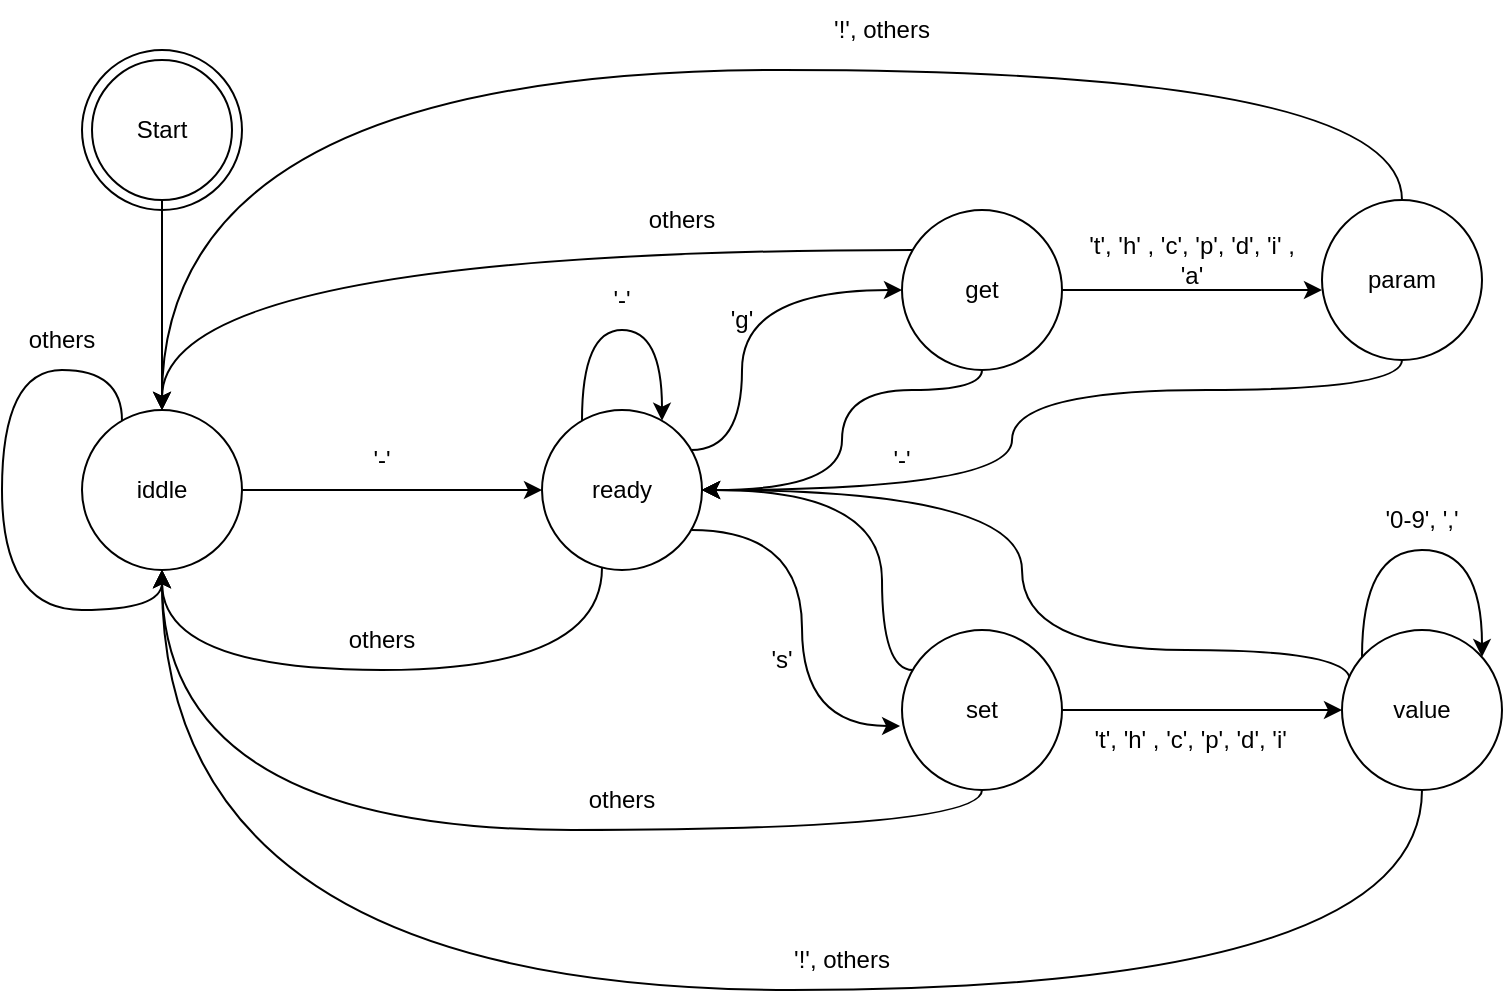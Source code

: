 <mxfile version="21.5.0" type="github">
  <diagram name="Página-1" id="evXnr9bG23RZXwJHqjiN">
    <mxGraphModel dx="1434" dy="1196" grid="1" gridSize="10" guides="1" tooltips="1" connect="1" arrows="1" fold="1" page="0" pageScale="1" pageWidth="827" pageHeight="1169" math="0" shadow="0">
      <root>
        <mxCell id="0" />
        <mxCell id="1" parent="0" />
        <mxCell id="KWXuAOZ1vndoVBCE2ZWb-1" value="" style="ellipse;whiteSpace=wrap;html=1;aspect=fixed;" parent="1" vertex="1">
          <mxGeometry x="70" y="20" width="80" height="80" as="geometry" />
        </mxCell>
        <mxCell id="KWXuAOZ1vndoVBCE2ZWb-9" value="" style="edgeStyle=orthogonalEdgeStyle;rounded=0;orthogonalLoop=1;jettySize=auto;html=1;" parent="1" source="KWXuAOZ1vndoVBCE2ZWb-2" target="KWXuAOZ1vndoVBCE2ZWb-3" edge="1">
          <mxGeometry relative="1" as="geometry" />
        </mxCell>
        <mxCell id="KWXuAOZ1vndoVBCE2ZWb-2" value="Start" style="ellipse;whiteSpace=wrap;html=1;aspect=fixed;" parent="1" vertex="1">
          <mxGeometry x="75" y="25" width="70" height="70" as="geometry" />
        </mxCell>
        <mxCell id="KWXuAOZ1vndoVBCE2ZWb-10" style="edgeStyle=orthogonalEdgeStyle;rounded=0;orthogonalLoop=1;jettySize=auto;html=1;entryX=0;entryY=0.5;entryDx=0;entryDy=0;" parent="1" source="KWXuAOZ1vndoVBCE2ZWb-3" target="KWXuAOZ1vndoVBCE2ZWb-4" edge="1">
          <mxGeometry relative="1" as="geometry" />
        </mxCell>
        <mxCell id="KWXuAOZ1vndoVBCE2ZWb-3" value="iddle" style="ellipse;whiteSpace=wrap;html=1;aspect=fixed;" parent="1" vertex="1">
          <mxGeometry x="70" y="200" width="80" height="80" as="geometry" />
        </mxCell>
        <mxCell id="KWXuAOZ1vndoVBCE2ZWb-11" style="edgeStyle=orthogonalEdgeStyle;rounded=0;orthogonalLoop=1;jettySize=auto;html=1;entryX=0;entryY=0.5;entryDx=0;entryDy=0;curved=1;" parent="1" source="KWXuAOZ1vndoVBCE2ZWb-4" target="KWXuAOZ1vndoVBCE2ZWb-5" edge="1">
          <mxGeometry relative="1" as="geometry">
            <Array as="points">
              <mxPoint x="400" y="220" />
              <mxPoint x="400" y="140" />
            </Array>
          </mxGeometry>
        </mxCell>
        <mxCell id="KWXuAOZ1vndoVBCE2ZWb-12" style="edgeStyle=orthogonalEdgeStyle;rounded=0;orthogonalLoop=1;jettySize=auto;html=1;entryX=-0.012;entryY=0.6;entryDx=0;entryDy=0;entryPerimeter=0;curved=1;" parent="1" source="KWXuAOZ1vndoVBCE2ZWb-4" target="KWXuAOZ1vndoVBCE2ZWb-6" edge="1">
          <mxGeometry relative="1" as="geometry">
            <Array as="points">
              <mxPoint x="430" y="260" />
              <mxPoint x="430" y="358" />
            </Array>
          </mxGeometry>
        </mxCell>
        <mxCell id="KWXuAOZ1vndoVBCE2ZWb-29" style="edgeStyle=orthogonalEdgeStyle;rounded=0;orthogonalLoop=1;jettySize=auto;html=1;entryX=0.5;entryY=1;entryDx=0;entryDy=0;curved=1;" parent="1" source="KWXuAOZ1vndoVBCE2ZWb-4" target="KWXuAOZ1vndoVBCE2ZWb-3" edge="1">
          <mxGeometry relative="1" as="geometry">
            <Array as="points">
              <mxPoint x="330" y="330" />
              <mxPoint x="110" y="330" />
            </Array>
          </mxGeometry>
        </mxCell>
        <mxCell id="KWXuAOZ1vndoVBCE2ZWb-4" value="ready" style="ellipse;whiteSpace=wrap;html=1;aspect=fixed;" parent="1" vertex="1">
          <mxGeometry x="300" y="200" width="80" height="80" as="geometry" />
        </mxCell>
        <mxCell id="KWXuAOZ1vndoVBCE2ZWb-15" style="edgeStyle=orthogonalEdgeStyle;rounded=0;orthogonalLoop=1;jettySize=auto;html=1;" parent="1" source="KWXuAOZ1vndoVBCE2ZWb-5" edge="1">
          <mxGeometry relative="1" as="geometry">
            <mxPoint x="690" y="140" as="targetPoint" />
          </mxGeometry>
        </mxCell>
        <mxCell id="KWXuAOZ1vndoVBCE2ZWb-23" style="edgeStyle=orthogonalEdgeStyle;rounded=0;orthogonalLoop=1;jettySize=auto;html=1;entryX=1;entryY=0.5;entryDx=0;entryDy=0;curved=1;" parent="1" source="KWXuAOZ1vndoVBCE2ZWb-5" target="KWXuAOZ1vndoVBCE2ZWb-4" edge="1">
          <mxGeometry relative="1" as="geometry">
            <Array as="points">
              <mxPoint x="520" y="190" />
              <mxPoint x="450" y="190" />
              <mxPoint x="450" y="240" />
            </Array>
          </mxGeometry>
        </mxCell>
        <mxCell id="KWXuAOZ1vndoVBCE2ZWb-25" style="edgeStyle=orthogonalEdgeStyle;rounded=0;orthogonalLoop=1;jettySize=auto;html=1;entryX=0.5;entryY=0;entryDx=0;entryDy=0;curved=1;" parent="1" source="KWXuAOZ1vndoVBCE2ZWb-5" target="KWXuAOZ1vndoVBCE2ZWb-3" edge="1">
          <mxGeometry relative="1" as="geometry">
            <Array as="points">
              <mxPoint x="110" y="120" />
            </Array>
          </mxGeometry>
        </mxCell>
        <mxCell id="KWXuAOZ1vndoVBCE2ZWb-5" value="get" style="ellipse;whiteSpace=wrap;html=1;aspect=fixed;" parent="1" vertex="1">
          <mxGeometry x="480" y="100" width="80" height="80" as="geometry" />
        </mxCell>
        <mxCell id="KWXuAOZ1vndoVBCE2ZWb-16" style="edgeStyle=orthogonalEdgeStyle;rounded=0;orthogonalLoop=1;jettySize=auto;html=1;entryX=0;entryY=0.5;entryDx=0;entryDy=0;" parent="1" source="KWXuAOZ1vndoVBCE2ZWb-6" target="KWXuAOZ1vndoVBCE2ZWb-8" edge="1">
          <mxGeometry relative="1" as="geometry" />
        </mxCell>
        <mxCell id="KWXuAOZ1vndoVBCE2ZWb-24" style="edgeStyle=orthogonalEdgeStyle;rounded=0;orthogonalLoop=1;jettySize=auto;html=1;entryX=1;entryY=0.5;entryDx=0;entryDy=0;curved=1;" parent="1" source="KWXuAOZ1vndoVBCE2ZWb-6" target="KWXuAOZ1vndoVBCE2ZWb-4" edge="1">
          <mxGeometry relative="1" as="geometry">
            <Array as="points">
              <mxPoint x="470" y="330" />
              <mxPoint x="470" y="240" />
            </Array>
          </mxGeometry>
        </mxCell>
        <mxCell id="KWXuAOZ1vndoVBCE2ZWb-26" style="edgeStyle=orthogonalEdgeStyle;rounded=0;orthogonalLoop=1;jettySize=auto;html=1;entryX=0.5;entryY=1;entryDx=0;entryDy=0;curved=1;" parent="1" source="KWXuAOZ1vndoVBCE2ZWb-6" target="KWXuAOZ1vndoVBCE2ZWb-3" edge="1">
          <mxGeometry relative="1" as="geometry">
            <Array as="points">
              <mxPoint x="520" y="410" />
              <mxPoint x="110" y="410" />
            </Array>
          </mxGeometry>
        </mxCell>
        <mxCell id="KWXuAOZ1vndoVBCE2ZWb-6" value="set" style="ellipse;whiteSpace=wrap;html=1;aspect=fixed;" parent="1" vertex="1">
          <mxGeometry x="480" y="310" width="80" height="80" as="geometry" />
        </mxCell>
        <mxCell id="KWXuAOZ1vndoVBCE2ZWb-22" style="edgeStyle=orthogonalEdgeStyle;rounded=0;orthogonalLoop=1;jettySize=auto;html=1;entryX=1;entryY=0.5;entryDx=0;entryDy=0;curved=1;" parent="1" source="KWXuAOZ1vndoVBCE2ZWb-7" target="KWXuAOZ1vndoVBCE2ZWb-4" edge="1">
          <mxGeometry relative="1" as="geometry">
            <Array as="points">
              <mxPoint x="730" y="190" />
              <mxPoint x="535" y="190" />
              <mxPoint x="535" y="240" />
            </Array>
          </mxGeometry>
        </mxCell>
        <mxCell id="KWXuAOZ1vndoVBCE2ZWb-27" style="edgeStyle=orthogonalEdgeStyle;rounded=0;orthogonalLoop=1;jettySize=auto;html=1;entryX=0.5;entryY=0;entryDx=0;entryDy=0;curved=1;" parent="1" source="KWXuAOZ1vndoVBCE2ZWb-7" target="KWXuAOZ1vndoVBCE2ZWb-3" edge="1">
          <mxGeometry relative="1" as="geometry">
            <Array as="points">
              <mxPoint x="730" y="30" />
              <mxPoint x="110" y="30" />
            </Array>
          </mxGeometry>
        </mxCell>
        <mxCell id="KWXuAOZ1vndoVBCE2ZWb-7" value="param" style="ellipse;whiteSpace=wrap;html=1;aspect=fixed;" parent="1" vertex="1">
          <mxGeometry x="690" y="95" width="80" height="80" as="geometry" />
        </mxCell>
        <mxCell id="KWXuAOZ1vndoVBCE2ZWb-20" style="edgeStyle=orthogonalEdgeStyle;rounded=0;orthogonalLoop=1;jettySize=auto;html=1;entryX=0.5;entryY=1;entryDx=0;entryDy=0;curved=1;" parent="1" source="KWXuAOZ1vndoVBCE2ZWb-8" target="KWXuAOZ1vndoVBCE2ZWb-3" edge="1">
          <mxGeometry relative="1" as="geometry">
            <Array as="points">
              <mxPoint x="740" y="490" />
              <mxPoint x="110" y="490" />
            </Array>
          </mxGeometry>
        </mxCell>
        <mxCell id="KWXuAOZ1vndoVBCE2ZWb-21" style="edgeStyle=orthogonalEdgeStyle;rounded=0;orthogonalLoop=1;jettySize=auto;html=1;entryX=1;entryY=0.5;entryDx=0;entryDy=0;curved=1;exitX=0.05;exitY=0.313;exitDx=0;exitDy=0;exitPerimeter=0;" parent="1" source="KWXuAOZ1vndoVBCE2ZWb-8" target="KWXuAOZ1vndoVBCE2ZWb-4" edge="1">
          <mxGeometry relative="1" as="geometry">
            <Array as="points">
              <mxPoint x="704" y="320" />
              <mxPoint x="540" y="320" />
              <mxPoint x="540" y="240" />
            </Array>
          </mxGeometry>
        </mxCell>
        <mxCell id="KWXuAOZ1vndoVBCE2ZWb-8" value="value" style="ellipse;whiteSpace=wrap;html=1;aspect=fixed;" parent="1" vertex="1">
          <mxGeometry x="700" y="310" width="80" height="80" as="geometry" />
        </mxCell>
        <mxCell id="KWXuAOZ1vndoVBCE2ZWb-17" style="edgeStyle=orthogonalEdgeStyle;rounded=0;orthogonalLoop=1;jettySize=auto;html=1;entryX=0.5;entryY=1;entryDx=0;entryDy=0;curved=1;" parent="1" source="KWXuAOZ1vndoVBCE2ZWb-3" target="KWXuAOZ1vndoVBCE2ZWb-3" edge="1">
          <mxGeometry relative="1" as="geometry">
            <Array as="points">
              <mxPoint x="90" y="180" />
              <mxPoint x="30" y="180" />
              <mxPoint x="30" y="300" />
              <mxPoint x="110" y="300" />
            </Array>
          </mxGeometry>
        </mxCell>
        <mxCell id="KWXuAOZ1vndoVBCE2ZWb-18" style="edgeStyle=orthogonalEdgeStyle;rounded=0;orthogonalLoop=1;jettySize=auto;html=1;curved=1;" parent="1" source="KWXuAOZ1vndoVBCE2ZWb-4" target="KWXuAOZ1vndoVBCE2ZWb-4" edge="1">
          <mxGeometry relative="1" as="geometry">
            <Array as="points">
              <mxPoint x="320" y="160" />
              <mxPoint x="360" y="160" />
            </Array>
          </mxGeometry>
        </mxCell>
        <mxCell id="KWXuAOZ1vndoVBCE2ZWb-19" style="edgeStyle=orthogonalEdgeStyle;rounded=0;orthogonalLoop=1;jettySize=auto;html=1;curved=1;" parent="1" source="KWXuAOZ1vndoVBCE2ZWb-8" target="KWXuAOZ1vndoVBCE2ZWb-8" edge="1">
          <mxGeometry relative="1" as="geometry">
            <Array as="points">
              <mxPoint x="710" y="270" />
            </Array>
          </mxGeometry>
        </mxCell>
        <mxCell id="KWXuAOZ1vndoVBCE2ZWb-30" value="others" style="text;html=1;strokeColor=none;fillColor=none;align=center;verticalAlign=middle;whiteSpace=wrap;rounded=0;" parent="1" vertex="1">
          <mxGeometry x="30" y="150" width="60" height="30" as="geometry" />
        </mxCell>
        <mxCell id="KWXuAOZ1vndoVBCE2ZWb-31" value="&#39;-&#39;" style="text;html=1;strokeColor=none;fillColor=none;align=center;verticalAlign=middle;whiteSpace=wrap;rounded=0;" parent="1" vertex="1">
          <mxGeometry x="190" y="210" width="60" height="30" as="geometry" />
        </mxCell>
        <mxCell id="KWXuAOZ1vndoVBCE2ZWb-32" value="&#39;-&#39;" style="text;html=1;strokeColor=none;fillColor=none;align=center;verticalAlign=middle;whiteSpace=wrap;rounded=0;" parent="1" vertex="1">
          <mxGeometry x="310" y="130" width="60" height="30" as="geometry" />
        </mxCell>
        <mxCell id="KWXuAOZ1vndoVBCE2ZWb-33" value="others" style="text;html=1;strokeColor=none;fillColor=none;align=center;verticalAlign=middle;whiteSpace=wrap;rounded=0;" parent="1" vertex="1">
          <mxGeometry x="190" y="300" width="60" height="30" as="geometry" />
        </mxCell>
        <mxCell id="KWXuAOZ1vndoVBCE2ZWb-34" value="others" style="text;html=1;strokeColor=none;fillColor=none;align=center;verticalAlign=middle;whiteSpace=wrap;rounded=0;" parent="1" vertex="1">
          <mxGeometry x="310" y="380" width="60" height="30" as="geometry" />
        </mxCell>
        <mxCell id="KWXuAOZ1vndoVBCE2ZWb-35" value="&#39;!&#39;, others" style="text;html=1;strokeColor=none;fillColor=none;align=center;verticalAlign=middle;whiteSpace=wrap;rounded=0;" parent="1" vertex="1">
          <mxGeometry x="420" y="460" width="60" height="30" as="geometry" />
        </mxCell>
        <mxCell id="KWXuAOZ1vndoVBCE2ZWb-36" value="&#39;!&#39;, others" style="text;html=1;strokeColor=none;fillColor=none;align=center;verticalAlign=middle;whiteSpace=wrap;rounded=0;" parent="1" vertex="1">
          <mxGeometry x="440" y="-5" width="60" height="30" as="geometry" />
        </mxCell>
        <mxCell id="KWXuAOZ1vndoVBCE2ZWb-37" value="others" style="text;html=1;strokeColor=none;fillColor=none;align=center;verticalAlign=middle;whiteSpace=wrap;rounded=0;" parent="1" vertex="1">
          <mxGeometry x="340" y="90" width="60" height="30" as="geometry" />
        </mxCell>
        <mxCell id="KWXuAOZ1vndoVBCE2ZWb-39" value="&#39;-&#39;" style="text;html=1;strokeColor=none;fillColor=none;align=center;verticalAlign=middle;whiteSpace=wrap;rounded=0;" parent="1" vertex="1">
          <mxGeometry x="450" y="210" width="60" height="30" as="geometry" />
        </mxCell>
        <mxCell id="KWXuAOZ1vndoVBCE2ZWb-40" value="&#39;g&#39;" style="text;html=1;strokeColor=none;fillColor=none;align=center;verticalAlign=middle;whiteSpace=wrap;rounded=0;" parent="1" vertex="1">
          <mxGeometry x="370" y="140" width="60" height="30" as="geometry" />
        </mxCell>
        <mxCell id="KWXuAOZ1vndoVBCE2ZWb-41" value="&#39;s&#39;" style="text;html=1;strokeColor=none;fillColor=none;align=center;verticalAlign=middle;whiteSpace=wrap;rounded=0;" parent="1" vertex="1">
          <mxGeometry x="390" y="310" width="60" height="30" as="geometry" />
        </mxCell>
        <mxCell id="KWXuAOZ1vndoVBCE2ZWb-42" value="&#39;t&#39;, &#39;h&#39; , &#39;c&#39;, &#39;p&#39;, &#39;d&#39;, &#39;i&#39; , &#39;a&#39;" style="text;html=1;strokeColor=none;fillColor=none;align=center;verticalAlign=middle;whiteSpace=wrap;rounded=0;" parent="1" vertex="1">
          <mxGeometry x="570" y="110" width="110" height="30" as="geometry" />
        </mxCell>
        <mxCell id="KWXuAOZ1vndoVBCE2ZWb-43" value="&#39;t&#39;, &#39;h&#39; , &#39;c&#39;, &#39;p&#39;, &#39;d&#39;, &#39;i&#39;&amp;nbsp;" style="text;html=1;strokeColor=none;fillColor=none;align=center;verticalAlign=middle;whiteSpace=wrap;rounded=0;" parent="1" vertex="1">
          <mxGeometry x="571" y="350" width="110" height="30" as="geometry" />
        </mxCell>
        <mxCell id="KWXuAOZ1vndoVBCE2ZWb-44" value="&#39;0-9&#39;, &#39;,&#39;" style="text;html=1;strokeColor=none;fillColor=none;align=center;verticalAlign=middle;whiteSpace=wrap;rounded=0;" parent="1" vertex="1">
          <mxGeometry x="710" y="240" width="60" height="30" as="geometry" />
        </mxCell>
      </root>
    </mxGraphModel>
  </diagram>
</mxfile>
